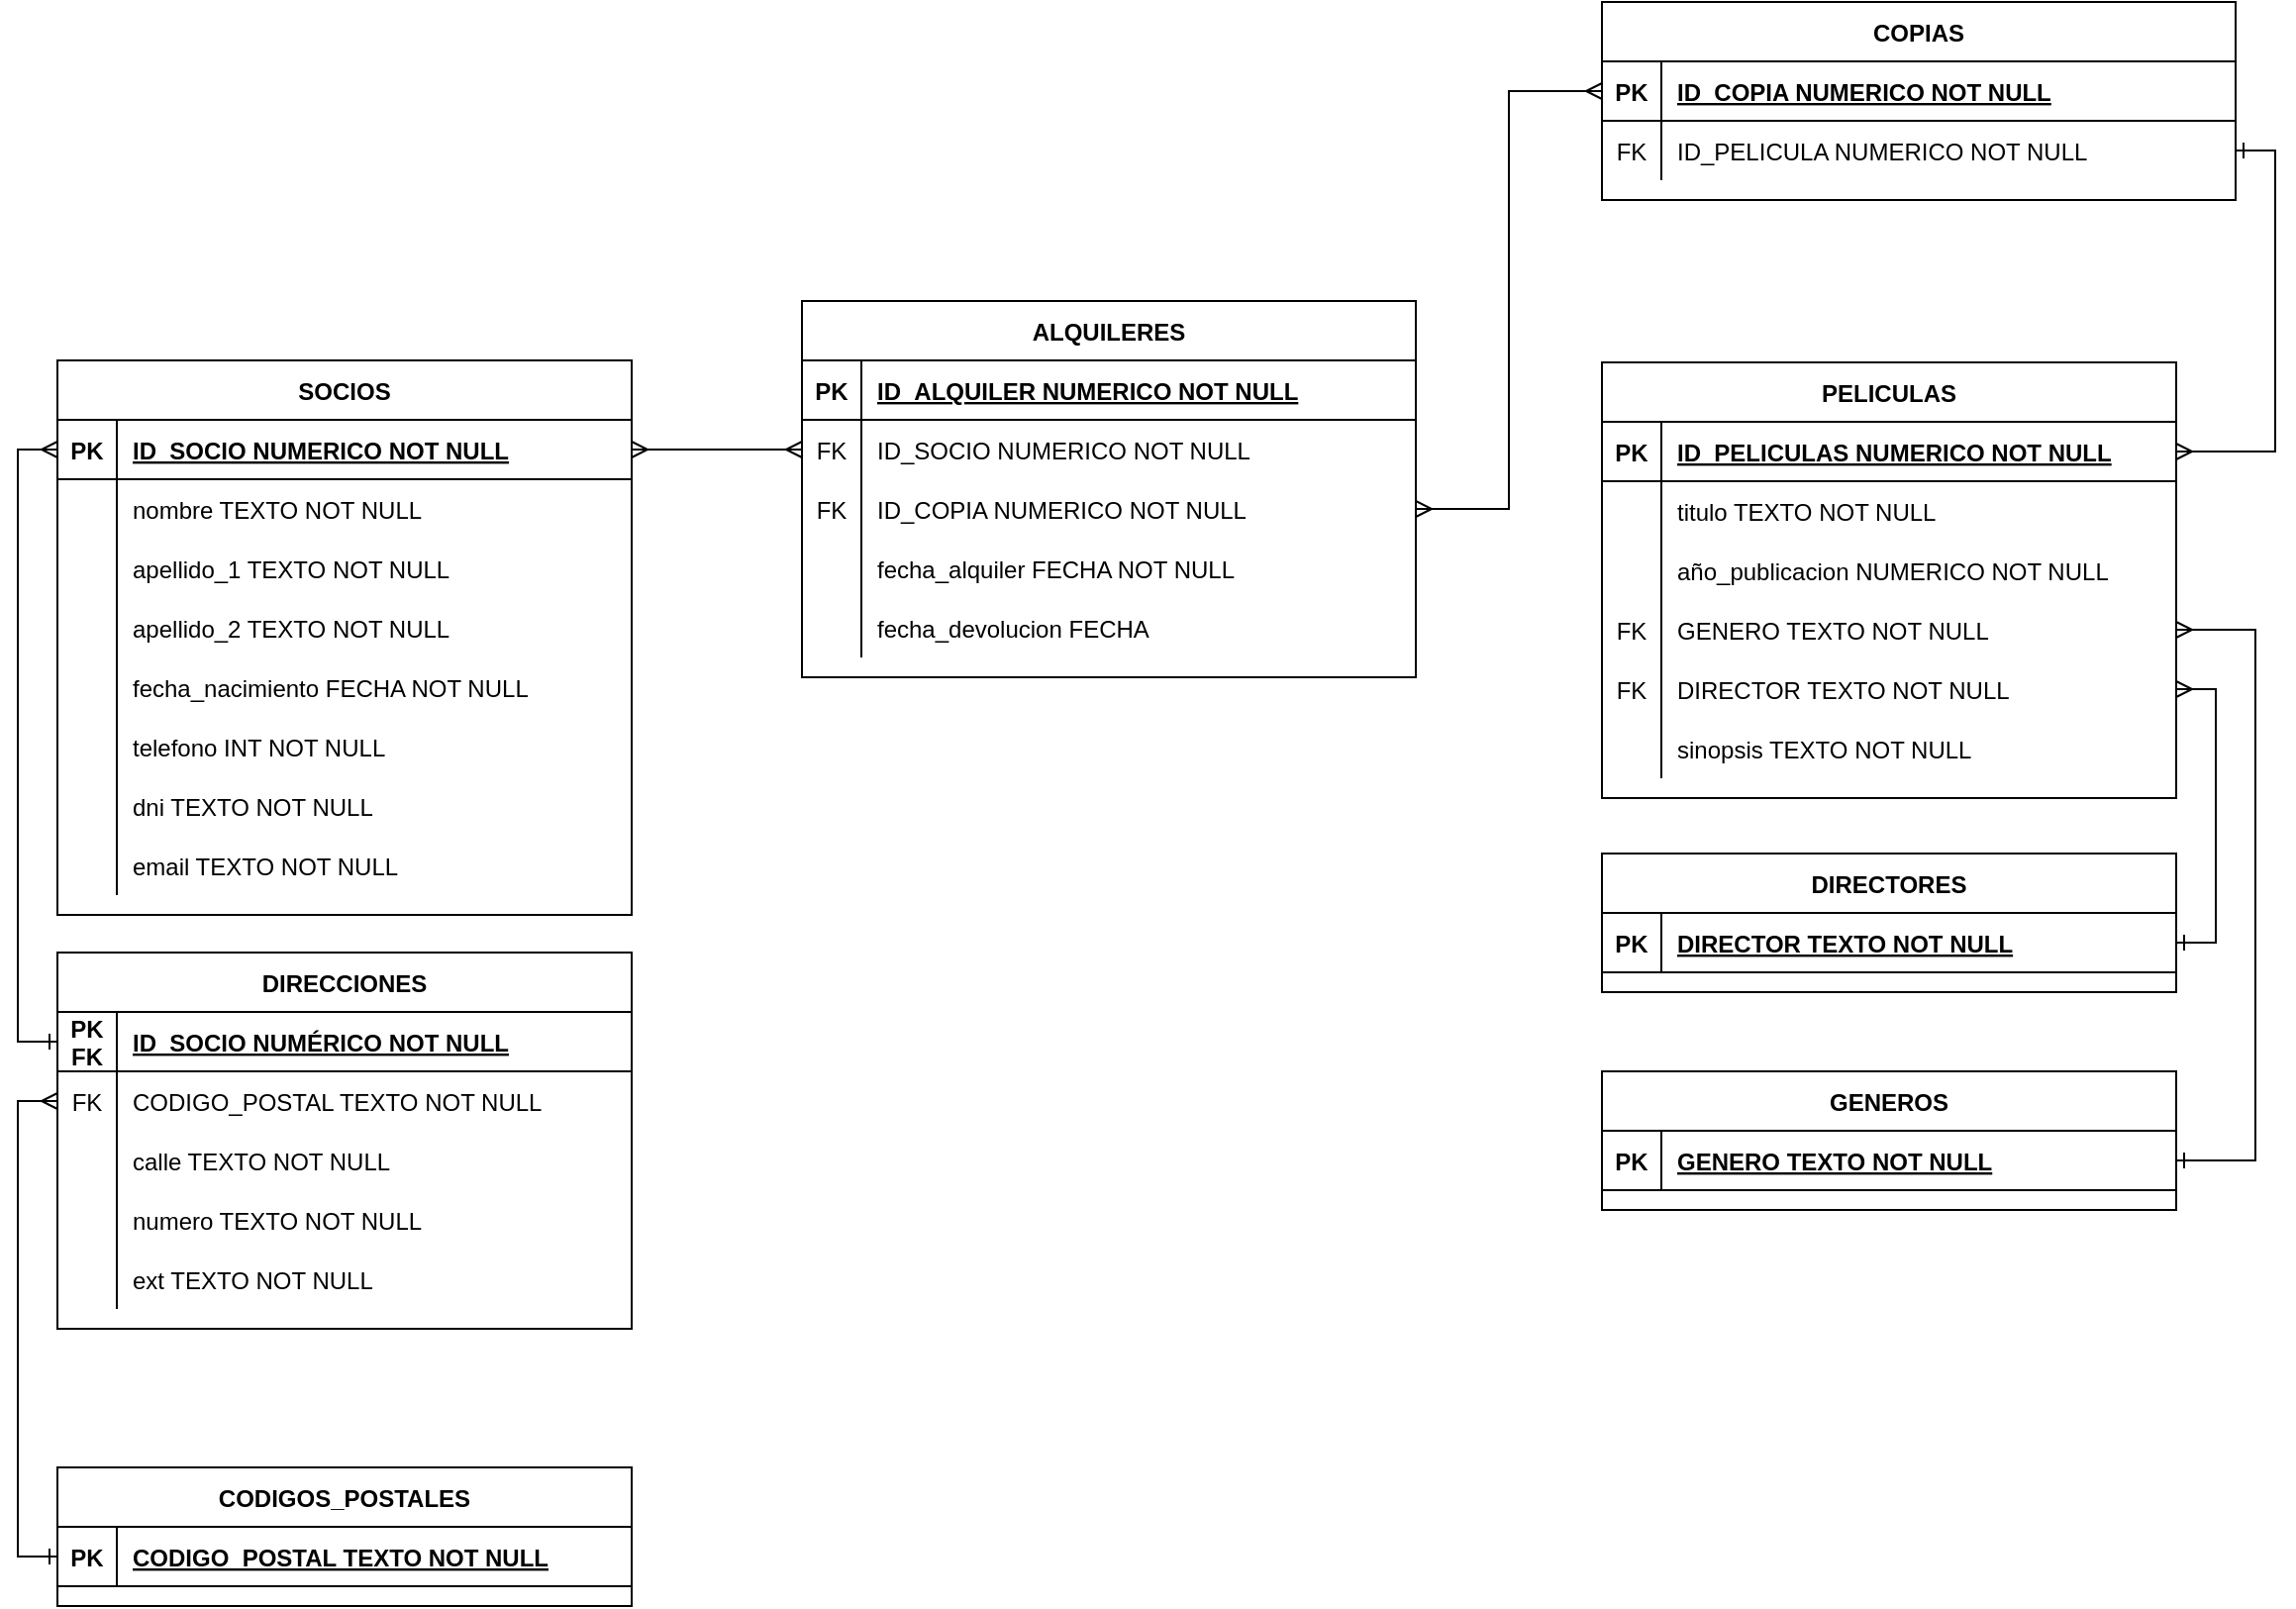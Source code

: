 <mxfile version="23.1.2" type="device">
  <diagram id="R2lEEEUBdFMjLlhIrx00" name="Page-1">
    <mxGraphModel dx="954" dy="581" grid="1" gridSize="10" guides="1" tooltips="1" connect="1" arrows="1" fold="1" page="1" pageScale="1" pageWidth="850" pageHeight="1100" math="0" shadow="0" extFonts="Permanent Marker^https://fonts.googleapis.com/css?family=Permanent+Marker">
      <root>
        <mxCell id="0" />
        <mxCell id="1" parent="0" />
        <mxCell id="C-vyLk0tnHw3VtMMgP7b-13" value="SOCIOS" style="shape=table;startSize=30;container=1;collapsible=1;childLayout=tableLayout;fixedRows=1;rowLines=0;fontStyle=1;align=center;resizeLast=1;" parent="1" vertex="1">
          <mxGeometry x="70" y="281" width="290" height="280" as="geometry" />
        </mxCell>
        <mxCell id="C-vyLk0tnHw3VtMMgP7b-14" value="" style="shape=partialRectangle;collapsible=0;dropTarget=0;pointerEvents=0;fillColor=none;points=[[0,0.5],[1,0.5]];portConstraint=eastwest;top=0;left=0;right=0;bottom=1;" parent="C-vyLk0tnHw3VtMMgP7b-13" vertex="1">
          <mxGeometry y="30" width="290" height="30" as="geometry" />
        </mxCell>
        <mxCell id="C-vyLk0tnHw3VtMMgP7b-15" value="PK" style="shape=partialRectangle;overflow=hidden;connectable=0;fillColor=none;top=0;left=0;bottom=0;right=0;fontStyle=1;" parent="C-vyLk0tnHw3VtMMgP7b-14" vertex="1">
          <mxGeometry width="30" height="30" as="geometry">
            <mxRectangle width="30" height="30" as="alternateBounds" />
          </mxGeometry>
        </mxCell>
        <mxCell id="C-vyLk0tnHw3VtMMgP7b-16" value="ID_SOCIO NUMERICO NOT NULL" style="shape=partialRectangle;overflow=hidden;connectable=0;fillColor=none;top=0;left=0;bottom=0;right=0;align=left;spacingLeft=6;fontStyle=5;" parent="C-vyLk0tnHw3VtMMgP7b-14" vertex="1">
          <mxGeometry x="30" width="260" height="30" as="geometry">
            <mxRectangle width="260" height="30" as="alternateBounds" />
          </mxGeometry>
        </mxCell>
        <mxCell id="C-vyLk0tnHw3VtMMgP7b-17" value="" style="shape=partialRectangle;collapsible=0;dropTarget=0;pointerEvents=0;fillColor=none;points=[[0,0.5],[1,0.5]];portConstraint=eastwest;top=0;left=0;right=0;bottom=0;" parent="C-vyLk0tnHw3VtMMgP7b-13" vertex="1">
          <mxGeometry y="60" width="290" height="30" as="geometry" />
        </mxCell>
        <mxCell id="C-vyLk0tnHw3VtMMgP7b-18" value="" style="shape=partialRectangle;overflow=hidden;connectable=0;fillColor=none;top=0;left=0;bottom=0;right=0;" parent="C-vyLk0tnHw3VtMMgP7b-17" vertex="1">
          <mxGeometry width="30" height="30" as="geometry">
            <mxRectangle width="30" height="30" as="alternateBounds" />
          </mxGeometry>
        </mxCell>
        <mxCell id="C-vyLk0tnHw3VtMMgP7b-19" value="nombre TEXTO NOT NULL    " style="shape=partialRectangle;overflow=hidden;connectable=0;fillColor=none;top=0;left=0;bottom=0;right=0;align=left;spacingLeft=6;" parent="C-vyLk0tnHw3VtMMgP7b-17" vertex="1">
          <mxGeometry x="30" width="260" height="30" as="geometry">
            <mxRectangle width="260" height="30" as="alternateBounds" />
          </mxGeometry>
        </mxCell>
        <mxCell id="aSlgFX6IV2O_qpoIoc49-1" value="" style="shape=partialRectangle;collapsible=0;dropTarget=0;pointerEvents=0;fillColor=none;points=[[0,0.5],[1,0.5]];portConstraint=eastwest;top=0;left=0;right=0;bottom=0;" parent="C-vyLk0tnHw3VtMMgP7b-13" vertex="1">
          <mxGeometry y="90" width="290" height="30" as="geometry" />
        </mxCell>
        <mxCell id="aSlgFX6IV2O_qpoIoc49-2" value="" style="shape=partialRectangle;overflow=hidden;connectable=0;fillColor=none;top=0;left=0;bottom=0;right=0;" parent="aSlgFX6IV2O_qpoIoc49-1" vertex="1">
          <mxGeometry width="30" height="30" as="geometry">
            <mxRectangle width="30" height="30" as="alternateBounds" />
          </mxGeometry>
        </mxCell>
        <mxCell id="aSlgFX6IV2O_qpoIoc49-3" value="apellido_1 TEXTO NOT NULL" style="shape=partialRectangle;overflow=hidden;connectable=0;fillColor=none;top=0;left=0;bottom=0;right=0;align=left;spacingLeft=6;" parent="aSlgFX6IV2O_qpoIoc49-1" vertex="1">
          <mxGeometry x="30" width="260" height="30" as="geometry">
            <mxRectangle width="260" height="30" as="alternateBounds" />
          </mxGeometry>
        </mxCell>
        <mxCell id="04kk0RF2epb1Y8IOOs-O-1" value="" style="shape=partialRectangle;collapsible=0;dropTarget=0;pointerEvents=0;fillColor=none;points=[[0,0.5],[1,0.5]];portConstraint=eastwest;top=0;left=0;right=0;bottom=0;" parent="C-vyLk0tnHw3VtMMgP7b-13" vertex="1">
          <mxGeometry y="120" width="290" height="30" as="geometry" />
        </mxCell>
        <mxCell id="04kk0RF2epb1Y8IOOs-O-2" value="" style="shape=partialRectangle;overflow=hidden;connectable=0;fillColor=none;top=0;left=0;bottom=0;right=0;" parent="04kk0RF2epb1Y8IOOs-O-1" vertex="1">
          <mxGeometry width="30" height="30" as="geometry">
            <mxRectangle width="30" height="30" as="alternateBounds" />
          </mxGeometry>
        </mxCell>
        <mxCell id="04kk0RF2epb1Y8IOOs-O-3" value="apellido_2 TEXTO NOT NULL" style="shape=partialRectangle;overflow=hidden;connectable=0;fillColor=none;top=0;left=0;bottom=0;right=0;align=left;spacingLeft=6;" parent="04kk0RF2epb1Y8IOOs-O-1" vertex="1">
          <mxGeometry x="30" width="260" height="30" as="geometry">
            <mxRectangle width="260" height="30" as="alternateBounds" />
          </mxGeometry>
        </mxCell>
        <mxCell id="04kk0RF2epb1Y8IOOs-O-4" value="" style="shape=partialRectangle;collapsible=0;dropTarget=0;pointerEvents=0;fillColor=none;points=[[0,0.5],[1,0.5]];portConstraint=eastwest;top=0;left=0;right=0;bottom=0;" parent="C-vyLk0tnHw3VtMMgP7b-13" vertex="1">
          <mxGeometry y="150" width="290" height="30" as="geometry" />
        </mxCell>
        <mxCell id="04kk0RF2epb1Y8IOOs-O-5" value="" style="shape=partialRectangle;overflow=hidden;connectable=0;fillColor=none;top=0;left=0;bottom=0;right=0;" parent="04kk0RF2epb1Y8IOOs-O-4" vertex="1">
          <mxGeometry width="30" height="30" as="geometry">
            <mxRectangle width="30" height="30" as="alternateBounds" />
          </mxGeometry>
        </mxCell>
        <mxCell id="04kk0RF2epb1Y8IOOs-O-6" value="fecha_nacimiento FECHA NOT NULL" style="shape=partialRectangle;overflow=hidden;connectable=0;fillColor=none;top=0;left=0;bottom=0;right=0;align=left;spacingLeft=6;" parent="04kk0RF2epb1Y8IOOs-O-4" vertex="1">
          <mxGeometry x="30" width="260" height="30" as="geometry">
            <mxRectangle width="260" height="30" as="alternateBounds" />
          </mxGeometry>
        </mxCell>
        <mxCell id="Y90Ky8JS1-Yy-tiFJf---3" value="" style="shape=partialRectangle;collapsible=0;dropTarget=0;pointerEvents=0;fillColor=none;points=[[0,0.5],[1,0.5]];portConstraint=eastwest;top=0;left=0;right=0;bottom=0;" parent="C-vyLk0tnHw3VtMMgP7b-13" vertex="1">
          <mxGeometry y="180" width="290" height="30" as="geometry" />
        </mxCell>
        <mxCell id="Y90Ky8JS1-Yy-tiFJf---4" value="" style="shape=partialRectangle;overflow=hidden;connectable=0;fillColor=none;top=0;left=0;bottom=0;right=0;" parent="Y90Ky8JS1-Yy-tiFJf---3" vertex="1">
          <mxGeometry width="30" height="30" as="geometry">
            <mxRectangle width="30" height="30" as="alternateBounds" />
          </mxGeometry>
        </mxCell>
        <mxCell id="Y90Ky8JS1-Yy-tiFJf---5" value="telefono INT NOT NULL" style="shape=partialRectangle;overflow=hidden;connectable=0;fillColor=none;top=0;left=0;bottom=0;right=0;align=left;spacingLeft=6;" parent="Y90Ky8JS1-Yy-tiFJf---3" vertex="1">
          <mxGeometry x="30" width="260" height="30" as="geometry">
            <mxRectangle width="260" height="30" as="alternateBounds" />
          </mxGeometry>
        </mxCell>
        <mxCell id="04kk0RF2epb1Y8IOOs-O-32" value="" style="shape=partialRectangle;collapsible=0;dropTarget=0;pointerEvents=0;fillColor=none;points=[[0,0.5],[1,0.5]];portConstraint=eastwest;top=0;left=0;right=0;bottom=0;" parent="C-vyLk0tnHw3VtMMgP7b-13" vertex="1">
          <mxGeometry y="210" width="290" height="30" as="geometry" />
        </mxCell>
        <mxCell id="04kk0RF2epb1Y8IOOs-O-33" value="" style="shape=partialRectangle;overflow=hidden;connectable=0;fillColor=none;top=0;left=0;bottom=0;right=0;" parent="04kk0RF2epb1Y8IOOs-O-32" vertex="1">
          <mxGeometry width="30" height="30" as="geometry">
            <mxRectangle width="30" height="30" as="alternateBounds" />
          </mxGeometry>
        </mxCell>
        <mxCell id="04kk0RF2epb1Y8IOOs-O-34" value="dni TEXTO NOT NULL" style="shape=partialRectangle;overflow=hidden;connectable=0;fillColor=none;top=0;left=0;bottom=0;right=0;align=left;spacingLeft=6;" parent="04kk0RF2epb1Y8IOOs-O-32" vertex="1">
          <mxGeometry x="30" width="260" height="30" as="geometry">
            <mxRectangle width="260" height="30" as="alternateBounds" />
          </mxGeometry>
        </mxCell>
        <mxCell id="aSlgFX6IV2O_qpoIoc49-55" value="" style="shape=partialRectangle;collapsible=0;dropTarget=0;pointerEvents=0;fillColor=none;points=[[0,0.5],[1,0.5]];portConstraint=eastwest;top=0;left=0;right=0;bottom=0;" parent="C-vyLk0tnHw3VtMMgP7b-13" vertex="1">
          <mxGeometry y="240" width="290" height="30" as="geometry" />
        </mxCell>
        <mxCell id="aSlgFX6IV2O_qpoIoc49-56" value="" style="shape=partialRectangle;overflow=hidden;connectable=0;fillColor=none;top=0;left=0;bottom=0;right=0;" parent="aSlgFX6IV2O_qpoIoc49-55" vertex="1">
          <mxGeometry width="30" height="30" as="geometry">
            <mxRectangle width="30" height="30" as="alternateBounds" />
          </mxGeometry>
        </mxCell>
        <mxCell id="aSlgFX6IV2O_qpoIoc49-57" value="email TEXTO NOT NULL" style="shape=partialRectangle;overflow=hidden;connectable=0;fillColor=none;top=0;left=0;bottom=0;right=0;align=left;spacingLeft=6;" parent="aSlgFX6IV2O_qpoIoc49-55" vertex="1">
          <mxGeometry x="30" width="260" height="30" as="geometry">
            <mxRectangle width="260" height="30" as="alternateBounds" />
          </mxGeometry>
        </mxCell>
        <mxCell id="04kk0RF2epb1Y8IOOs-O-13" value="DIRECCIONES" style="shape=table;startSize=30;container=1;collapsible=1;childLayout=tableLayout;fixedRows=1;rowLines=0;fontStyle=1;align=center;resizeLast=1;" parent="1" vertex="1">
          <mxGeometry x="70" y="580" width="290" height="190" as="geometry" />
        </mxCell>
        <mxCell id="04kk0RF2epb1Y8IOOs-O-14" value="" style="shape=partialRectangle;collapsible=0;dropTarget=0;pointerEvents=0;fillColor=none;points=[[0,0.5],[1,0.5]];portConstraint=eastwest;top=0;left=0;right=0;bottom=1;" parent="04kk0RF2epb1Y8IOOs-O-13" vertex="1">
          <mxGeometry y="30" width="290" height="30" as="geometry" />
        </mxCell>
        <mxCell id="04kk0RF2epb1Y8IOOs-O-15" value="PK&#xa;FK" style="shape=partialRectangle;overflow=hidden;connectable=0;fillColor=none;top=0;left=0;bottom=0;right=0;fontStyle=1;" parent="04kk0RF2epb1Y8IOOs-O-14" vertex="1">
          <mxGeometry width="30" height="30" as="geometry">
            <mxRectangle width="30" height="30" as="alternateBounds" />
          </mxGeometry>
        </mxCell>
        <mxCell id="04kk0RF2epb1Y8IOOs-O-16" value="ID_SOCIO NUMÉRICO NOT NULL" style="shape=partialRectangle;overflow=hidden;connectable=0;fillColor=none;top=0;left=0;bottom=0;right=0;align=left;spacingLeft=6;fontStyle=5;" parent="04kk0RF2epb1Y8IOOs-O-14" vertex="1">
          <mxGeometry x="30" width="260" height="30" as="geometry">
            <mxRectangle width="260" height="30" as="alternateBounds" />
          </mxGeometry>
        </mxCell>
        <mxCell id="04kk0RF2epb1Y8IOOs-O-17" value="" style="shape=partialRectangle;collapsible=0;dropTarget=0;pointerEvents=0;fillColor=none;points=[[0,0.5],[1,0.5]];portConstraint=eastwest;top=0;left=0;right=0;bottom=0;" parent="04kk0RF2epb1Y8IOOs-O-13" vertex="1">
          <mxGeometry y="60" width="290" height="30" as="geometry" />
        </mxCell>
        <mxCell id="04kk0RF2epb1Y8IOOs-O-18" value="FK" style="shape=partialRectangle;overflow=hidden;connectable=0;fillColor=none;top=0;left=0;bottom=0;right=0;" parent="04kk0RF2epb1Y8IOOs-O-17" vertex="1">
          <mxGeometry width="30" height="30" as="geometry">
            <mxRectangle width="30" height="30" as="alternateBounds" />
          </mxGeometry>
        </mxCell>
        <mxCell id="04kk0RF2epb1Y8IOOs-O-19" value="CODIGO_POSTAL TEXTO NOT NULL" style="shape=partialRectangle;overflow=hidden;connectable=0;fillColor=none;top=0;left=0;bottom=0;right=0;align=left;spacingLeft=6;" parent="04kk0RF2epb1Y8IOOs-O-17" vertex="1">
          <mxGeometry x="30" width="260" height="30" as="geometry">
            <mxRectangle width="260" height="30" as="alternateBounds" />
          </mxGeometry>
        </mxCell>
        <mxCell id="04kk0RF2epb1Y8IOOs-O-20" value="" style="shape=partialRectangle;collapsible=0;dropTarget=0;pointerEvents=0;fillColor=none;points=[[0,0.5],[1,0.5]];portConstraint=eastwest;top=0;left=0;right=0;bottom=0;" parent="04kk0RF2epb1Y8IOOs-O-13" vertex="1">
          <mxGeometry y="90" width="290" height="30" as="geometry" />
        </mxCell>
        <mxCell id="04kk0RF2epb1Y8IOOs-O-21" value="" style="shape=partialRectangle;overflow=hidden;connectable=0;fillColor=none;top=0;left=0;bottom=0;right=0;" parent="04kk0RF2epb1Y8IOOs-O-20" vertex="1">
          <mxGeometry width="30" height="30" as="geometry">
            <mxRectangle width="30" height="30" as="alternateBounds" />
          </mxGeometry>
        </mxCell>
        <mxCell id="04kk0RF2epb1Y8IOOs-O-22" value="calle TEXTO NOT NULL" style="shape=partialRectangle;overflow=hidden;connectable=0;fillColor=none;top=0;left=0;bottom=0;right=0;align=left;spacingLeft=6;" parent="04kk0RF2epb1Y8IOOs-O-20" vertex="1">
          <mxGeometry x="30" width="260" height="30" as="geometry">
            <mxRectangle width="260" height="30" as="alternateBounds" />
          </mxGeometry>
        </mxCell>
        <mxCell id="04kk0RF2epb1Y8IOOs-O-23" value="" style="shape=partialRectangle;collapsible=0;dropTarget=0;pointerEvents=0;fillColor=none;points=[[0,0.5],[1,0.5]];portConstraint=eastwest;top=0;left=0;right=0;bottom=0;" parent="04kk0RF2epb1Y8IOOs-O-13" vertex="1">
          <mxGeometry y="120" width="290" height="30" as="geometry" />
        </mxCell>
        <mxCell id="04kk0RF2epb1Y8IOOs-O-24" value="" style="shape=partialRectangle;overflow=hidden;connectable=0;fillColor=none;top=0;left=0;bottom=0;right=0;" parent="04kk0RF2epb1Y8IOOs-O-23" vertex="1">
          <mxGeometry width="30" height="30" as="geometry">
            <mxRectangle width="30" height="30" as="alternateBounds" />
          </mxGeometry>
        </mxCell>
        <mxCell id="04kk0RF2epb1Y8IOOs-O-25" value="numero TEXTO NOT NULL" style="shape=partialRectangle;overflow=hidden;connectable=0;fillColor=none;top=0;left=0;bottom=0;right=0;align=left;spacingLeft=6;" parent="04kk0RF2epb1Y8IOOs-O-23" vertex="1">
          <mxGeometry x="30" width="260" height="30" as="geometry">
            <mxRectangle width="260" height="30" as="alternateBounds" />
          </mxGeometry>
        </mxCell>
        <mxCell id="Y90Ky8JS1-Yy-tiFJf---6" value="" style="shape=partialRectangle;collapsible=0;dropTarget=0;pointerEvents=0;fillColor=none;points=[[0,0.5],[1,0.5]];portConstraint=eastwest;top=0;left=0;right=0;bottom=0;" parent="04kk0RF2epb1Y8IOOs-O-13" vertex="1">
          <mxGeometry y="150" width="290" height="30" as="geometry" />
        </mxCell>
        <mxCell id="Y90Ky8JS1-Yy-tiFJf---7" value="" style="shape=partialRectangle;overflow=hidden;connectable=0;fillColor=none;top=0;left=0;bottom=0;right=0;" parent="Y90Ky8JS1-Yy-tiFJf---6" vertex="1">
          <mxGeometry width="30" height="30" as="geometry">
            <mxRectangle width="30" height="30" as="alternateBounds" />
          </mxGeometry>
        </mxCell>
        <mxCell id="Y90Ky8JS1-Yy-tiFJf---8" value="ext TEXTO NOT NULL" style="shape=partialRectangle;overflow=hidden;connectable=0;fillColor=none;top=0;left=0;bottom=0;right=0;align=left;spacingLeft=6;" parent="Y90Ky8JS1-Yy-tiFJf---6" vertex="1">
          <mxGeometry x="30" width="260" height="30" as="geometry">
            <mxRectangle width="260" height="30" as="alternateBounds" />
          </mxGeometry>
        </mxCell>
        <mxCell id="04kk0RF2epb1Y8IOOs-O-42" value="CODIGOS_POSTALES" style="shape=table;startSize=30;container=1;collapsible=1;childLayout=tableLayout;fixedRows=1;rowLines=0;fontStyle=1;align=center;resizeLast=1;" parent="1" vertex="1">
          <mxGeometry x="70" y="840" width="290" height="70" as="geometry" />
        </mxCell>
        <mxCell id="04kk0RF2epb1Y8IOOs-O-43" value="" style="shape=partialRectangle;collapsible=0;dropTarget=0;pointerEvents=0;fillColor=none;points=[[0,0.5],[1,0.5]];portConstraint=eastwest;top=0;left=0;right=0;bottom=1;" parent="04kk0RF2epb1Y8IOOs-O-42" vertex="1">
          <mxGeometry y="30" width="290" height="30" as="geometry" />
        </mxCell>
        <mxCell id="04kk0RF2epb1Y8IOOs-O-44" value="PK" style="shape=partialRectangle;overflow=hidden;connectable=0;fillColor=none;top=0;left=0;bottom=0;right=0;fontStyle=1;" parent="04kk0RF2epb1Y8IOOs-O-43" vertex="1">
          <mxGeometry width="30" height="30" as="geometry">
            <mxRectangle width="30" height="30" as="alternateBounds" />
          </mxGeometry>
        </mxCell>
        <mxCell id="04kk0RF2epb1Y8IOOs-O-45" value="CODIGO_POSTAL TEXTO NOT NULL" style="shape=partialRectangle;overflow=hidden;connectable=0;fillColor=none;top=0;left=0;bottom=0;right=0;align=left;spacingLeft=6;fontStyle=5;" parent="04kk0RF2epb1Y8IOOs-O-43" vertex="1">
          <mxGeometry x="30" width="260" height="30" as="geometry">
            <mxRectangle width="260" height="30" as="alternateBounds" />
          </mxGeometry>
        </mxCell>
        <mxCell id="04kk0RF2epb1Y8IOOs-O-63" value="ALQUILERES" style="shape=table;startSize=30;container=1;collapsible=1;childLayout=tableLayout;fixedRows=1;rowLines=0;fontStyle=1;align=center;resizeLast=1;" parent="1" vertex="1">
          <mxGeometry x="446" y="251" width="310" height="190" as="geometry" />
        </mxCell>
        <mxCell id="04kk0RF2epb1Y8IOOs-O-64" value="" style="shape=partialRectangle;collapsible=0;dropTarget=0;pointerEvents=0;fillColor=none;points=[[0,0.5],[1,0.5]];portConstraint=eastwest;top=0;left=0;right=0;bottom=1;" parent="04kk0RF2epb1Y8IOOs-O-63" vertex="1">
          <mxGeometry y="30" width="310" height="30" as="geometry" />
        </mxCell>
        <mxCell id="04kk0RF2epb1Y8IOOs-O-65" value="PK" style="shape=partialRectangle;overflow=hidden;connectable=0;fillColor=none;top=0;left=0;bottom=0;right=0;fontStyle=1;" parent="04kk0RF2epb1Y8IOOs-O-64" vertex="1">
          <mxGeometry width="30" height="30" as="geometry">
            <mxRectangle width="30" height="30" as="alternateBounds" />
          </mxGeometry>
        </mxCell>
        <mxCell id="04kk0RF2epb1Y8IOOs-O-66" value="ID_ALQUILER NUMERICO NOT NULL" style="shape=partialRectangle;overflow=hidden;connectable=0;fillColor=none;top=0;left=0;bottom=0;right=0;align=left;spacingLeft=6;fontStyle=5;" parent="04kk0RF2epb1Y8IOOs-O-64" vertex="1">
          <mxGeometry x="30" width="280" height="30" as="geometry">
            <mxRectangle width="280" height="30" as="alternateBounds" />
          </mxGeometry>
        </mxCell>
        <mxCell id="04kk0RF2epb1Y8IOOs-O-67" value="" style="shape=partialRectangle;collapsible=0;dropTarget=0;pointerEvents=0;fillColor=none;points=[[0,0.5],[1,0.5]];portConstraint=eastwest;top=0;left=0;right=0;bottom=0;" parent="04kk0RF2epb1Y8IOOs-O-63" vertex="1">
          <mxGeometry y="60" width="310" height="30" as="geometry" />
        </mxCell>
        <mxCell id="04kk0RF2epb1Y8IOOs-O-68" value="FK" style="shape=partialRectangle;overflow=hidden;connectable=0;fillColor=none;top=0;left=0;bottom=0;right=0;" parent="04kk0RF2epb1Y8IOOs-O-67" vertex="1">
          <mxGeometry width="30" height="30" as="geometry">
            <mxRectangle width="30" height="30" as="alternateBounds" />
          </mxGeometry>
        </mxCell>
        <mxCell id="04kk0RF2epb1Y8IOOs-O-69" value="ID_SOCIO NUMERICO NOT NULL" style="shape=partialRectangle;overflow=hidden;connectable=0;fillColor=none;top=0;left=0;bottom=0;right=0;align=left;spacingLeft=6;" parent="04kk0RF2epb1Y8IOOs-O-67" vertex="1">
          <mxGeometry x="30" width="280" height="30" as="geometry">
            <mxRectangle width="280" height="30" as="alternateBounds" />
          </mxGeometry>
        </mxCell>
        <mxCell id="04kk0RF2epb1Y8IOOs-O-70" value="" style="shape=partialRectangle;collapsible=0;dropTarget=0;pointerEvents=0;fillColor=none;points=[[0,0.5],[1,0.5]];portConstraint=eastwest;top=0;left=0;right=0;bottom=0;" parent="04kk0RF2epb1Y8IOOs-O-63" vertex="1">
          <mxGeometry y="90" width="310" height="30" as="geometry" />
        </mxCell>
        <mxCell id="04kk0RF2epb1Y8IOOs-O-71" value="FK" style="shape=partialRectangle;overflow=hidden;connectable=0;fillColor=none;top=0;left=0;bottom=0;right=0;" parent="04kk0RF2epb1Y8IOOs-O-70" vertex="1">
          <mxGeometry width="30" height="30" as="geometry">
            <mxRectangle width="30" height="30" as="alternateBounds" />
          </mxGeometry>
        </mxCell>
        <mxCell id="04kk0RF2epb1Y8IOOs-O-72" value="ID_COPIA NUMERICO NOT NULL" style="shape=partialRectangle;overflow=hidden;connectable=0;fillColor=none;top=0;left=0;bottom=0;right=0;align=left;spacingLeft=6;" parent="04kk0RF2epb1Y8IOOs-O-70" vertex="1">
          <mxGeometry x="30" width="280" height="30" as="geometry">
            <mxRectangle width="280" height="30" as="alternateBounds" />
          </mxGeometry>
        </mxCell>
        <mxCell id="04kk0RF2epb1Y8IOOs-O-73" value="" style="shape=partialRectangle;collapsible=0;dropTarget=0;pointerEvents=0;fillColor=none;points=[[0,0.5],[1,0.5]];portConstraint=eastwest;top=0;left=0;right=0;bottom=0;" parent="04kk0RF2epb1Y8IOOs-O-63" vertex="1">
          <mxGeometry y="120" width="310" height="30" as="geometry" />
        </mxCell>
        <mxCell id="04kk0RF2epb1Y8IOOs-O-74" value="" style="shape=partialRectangle;overflow=hidden;connectable=0;fillColor=none;top=0;left=0;bottom=0;right=0;" parent="04kk0RF2epb1Y8IOOs-O-73" vertex="1">
          <mxGeometry width="30" height="30" as="geometry">
            <mxRectangle width="30" height="30" as="alternateBounds" />
          </mxGeometry>
        </mxCell>
        <mxCell id="04kk0RF2epb1Y8IOOs-O-75" value="fecha_alquiler FECHA NOT NULL" style="shape=partialRectangle;overflow=hidden;connectable=0;fillColor=none;top=0;left=0;bottom=0;right=0;align=left;spacingLeft=6;" parent="04kk0RF2epb1Y8IOOs-O-73" vertex="1">
          <mxGeometry x="30" width="280" height="30" as="geometry">
            <mxRectangle width="280" height="30" as="alternateBounds" />
          </mxGeometry>
        </mxCell>
        <mxCell id="04kk0RF2epb1Y8IOOs-O-133" value="" style="shape=partialRectangle;collapsible=0;dropTarget=0;pointerEvents=0;fillColor=none;points=[[0,0.5],[1,0.5]];portConstraint=eastwest;top=0;left=0;right=0;bottom=0;" parent="04kk0RF2epb1Y8IOOs-O-63" vertex="1">
          <mxGeometry y="150" width="310" height="30" as="geometry" />
        </mxCell>
        <mxCell id="04kk0RF2epb1Y8IOOs-O-134" value="" style="shape=partialRectangle;overflow=hidden;connectable=0;fillColor=none;top=0;left=0;bottom=0;right=0;" parent="04kk0RF2epb1Y8IOOs-O-133" vertex="1">
          <mxGeometry width="30" height="30" as="geometry">
            <mxRectangle width="30" height="30" as="alternateBounds" />
          </mxGeometry>
        </mxCell>
        <mxCell id="04kk0RF2epb1Y8IOOs-O-135" value="fecha_devolucion FECHA" style="shape=partialRectangle;overflow=hidden;connectable=0;fillColor=none;top=0;left=0;bottom=0;right=0;align=left;spacingLeft=6;" parent="04kk0RF2epb1Y8IOOs-O-133" vertex="1">
          <mxGeometry x="30" width="280" height="30" as="geometry">
            <mxRectangle width="280" height="30" as="alternateBounds" />
          </mxGeometry>
        </mxCell>
        <mxCell id="04kk0RF2epb1Y8IOOs-O-76" value="PELICULAS" style="shape=table;startSize=30;container=1;collapsible=1;childLayout=tableLayout;fixedRows=1;rowLines=0;fontStyle=1;align=center;resizeLast=1;" parent="1" vertex="1">
          <mxGeometry x="850" y="282" width="290" height="220" as="geometry" />
        </mxCell>
        <mxCell id="04kk0RF2epb1Y8IOOs-O-77" value="" style="shape=partialRectangle;collapsible=0;dropTarget=0;pointerEvents=0;fillColor=none;points=[[0,0.5],[1,0.5]];portConstraint=eastwest;top=0;left=0;right=0;bottom=1;" parent="04kk0RF2epb1Y8IOOs-O-76" vertex="1">
          <mxGeometry y="30" width="290" height="30" as="geometry" />
        </mxCell>
        <mxCell id="04kk0RF2epb1Y8IOOs-O-78" value="PK" style="shape=partialRectangle;overflow=hidden;connectable=0;fillColor=none;top=0;left=0;bottom=0;right=0;fontStyle=1;" parent="04kk0RF2epb1Y8IOOs-O-77" vertex="1">
          <mxGeometry width="30" height="30" as="geometry">
            <mxRectangle width="30" height="30" as="alternateBounds" />
          </mxGeometry>
        </mxCell>
        <mxCell id="04kk0RF2epb1Y8IOOs-O-79" value="ID_PELICULAS NUMERICO NOT NULL" style="shape=partialRectangle;overflow=hidden;connectable=0;fillColor=none;top=0;left=0;bottom=0;right=0;align=left;spacingLeft=6;fontStyle=5;" parent="04kk0RF2epb1Y8IOOs-O-77" vertex="1">
          <mxGeometry x="30" width="260" height="30" as="geometry">
            <mxRectangle width="260" height="30" as="alternateBounds" />
          </mxGeometry>
        </mxCell>
        <mxCell id="04kk0RF2epb1Y8IOOs-O-80" value="" style="shape=partialRectangle;collapsible=0;dropTarget=0;pointerEvents=0;fillColor=none;points=[[0,0.5],[1,0.5]];portConstraint=eastwest;top=0;left=0;right=0;bottom=0;" parent="04kk0RF2epb1Y8IOOs-O-76" vertex="1">
          <mxGeometry y="60" width="290" height="30" as="geometry" />
        </mxCell>
        <mxCell id="04kk0RF2epb1Y8IOOs-O-81" value="" style="shape=partialRectangle;overflow=hidden;connectable=0;fillColor=none;top=0;left=0;bottom=0;right=0;" parent="04kk0RF2epb1Y8IOOs-O-80" vertex="1">
          <mxGeometry width="30" height="30" as="geometry">
            <mxRectangle width="30" height="30" as="alternateBounds" />
          </mxGeometry>
        </mxCell>
        <mxCell id="04kk0RF2epb1Y8IOOs-O-82" value="titulo TEXTO NOT NULL    " style="shape=partialRectangle;overflow=hidden;connectable=0;fillColor=none;top=0;left=0;bottom=0;right=0;align=left;spacingLeft=6;" parent="04kk0RF2epb1Y8IOOs-O-80" vertex="1">
          <mxGeometry x="30" width="260" height="30" as="geometry">
            <mxRectangle width="260" height="30" as="alternateBounds" />
          </mxGeometry>
        </mxCell>
        <mxCell id="HWqNik2IxhJW4nJPJf1G-31" value="" style="shape=partialRectangle;collapsible=0;dropTarget=0;pointerEvents=0;fillColor=none;points=[[0,0.5],[1,0.5]];portConstraint=eastwest;top=0;left=0;right=0;bottom=0;" parent="04kk0RF2epb1Y8IOOs-O-76" vertex="1">
          <mxGeometry y="90" width="290" height="30" as="geometry" />
        </mxCell>
        <mxCell id="HWqNik2IxhJW4nJPJf1G-32" value="" style="shape=partialRectangle;overflow=hidden;connectable=0;fillColor=none;top=0;left=0;bottom=0;right=0;" parent="HWqNik2IxhJW4nJPJf1G-31" vertex="1">
          <mxGeometry width="30" height="30" as="geometry">
            <mxRectangle width="30" height="30" as="alternateBounds" />
          </mxGeometry>
        </mxCell>
        <mxCell id="HWqNik2IxhJW4nJPJf1G-33" value="año_publicacion NUMERICO NOT NULL" style="shape=partialRectangle;overflow=hidden;connectable=0;fillColor=none;top=0;left=0;bottom=0;right=0;align=left;spacingLeft=6;" parent="HWqNik2IxhJW4nJPJf1G-31" vertex="1">
          <mxGeometry x="30" width="260" height="30" as="geometry">
            <mxRectangle width="260" height="30" as="alternateBounds" />
          </mxGeometry>
        </mxCell>
        <mxCell id="HWqNik2IxhJW4nJPJf1G-34" value="" style="shape=partialRectangle;collapsible=0;dropTarget=0;pointerEvents=0;fillColor=none;points=[[0,0.5],[1,0.5]];portConstraint=eastwest;top=0;left=0;right=0;bottom=0;" parent="04kk0RF2epb1Y8IOOs-O-76" vertex="1">
          <mxGeometry y="120" width="290" height="30" as="geometry" />
        </mxCell>
        <mxCell id="HWqNik2IxhJW4nJPJf1G-35" value="FK" style="shape=partialRectangle;overflow=hidden;connectable=0;fillColor=none;top=0;left=0;bottom=0;right=0;" parent="HWqNik2IxhJW4nJPJf1G-34" vertex="1">
          <mxGeometry width="30" height="30" as="geometry">
            <mxRectangle width="30" height="30" as="alternateBounds" />
          </mxGeometry>
        </mxCell>
        <mxCell id="HWqNik2IxhJW4nJPJf1G-36" value="GENERO TEXTO NOT NULL" style="shape=partialRectangle;overflow=hidden;connectable=0;fillColor=none;top=0;left=0;bottom=0;right=0;align=left;spacingLeft=6;" parent="HWqNik2IxhJW4nJPJf1G-34" vertex="1">
          <mxGeometry x="30" width="260" height="30" as="geometry">
            <mxRectangle width="260" height="30" as="alternateBounds" />
          </mxGeometry>
        </mxCell>
        <mxCell id="HWqNik2IxhJW4nJPJf1G-37" value="" style="shape=partialRectangle;collapsible=0;dropTarget=0;pointerEvents=0;fillColor=none;points=[[0,0.5],[1,0.5]];portConstraint=eastwest;top=0;left=0;right=0;bottom=0;" parent="04kk0RF2epb1Y8IOOs-O-76" vertex="1">
          <mxGeometry y="150" width="290" height="30" as="geometry" />
        </mxCell>
        <mxCell id="HWqNik2IxhJW4nJPJf1G-38" value="FK" style="shape=partialRectangle;overflow=hidden;connectable=0;fillColor=none;top=0;left=0;bottom=0;right=0;" parent="HWqNik2IxhJW4nJPJf1G-37" vertex="1">
          <mxGeometry width="30" height="30" as="geometry">
            <mxRectangle width="30" height="30" as="alternateBounds" />
          </mxGeometry>
        </mxCell>
        <mxCell id="HWqNik2IxhJW4nJPJf1G-39" value="DIRECTOR TEXTO NOT NULL" style="shape=partialRectangle;overflow=hidden;connectable=0;fillColor=none;top=0;left=0;bottom=0;right=0;align=left;spacingLeft=6;" parent="HWqNik2IxhJW4nJPJf1G-37" vertex="1">
          <mxGeometry x="30" width="260" height="30" as="geometry">
            <mxRectangle width="260" height="30" as="alternateBounds" />
          </mxGeometry>
        </mxCell>
        <mxCell id="HWqNik2IxhJW4nJPJf1G-40" value="" style="shape=partialRectangle;collapsible=0;dropTarget=0;pointerEvents=0;fillColor=none;points=[[0,0.5],[1,0.5]];portConstraint=eastwest;top=0;left=0;right=0;bottom=0;" parent="04kk0RF2epb1Y8IOOs-O-76" vertex="1">
          <mxGeometry y="180" width="290" height="30" as="geometry" />
        </mxCell>
        <mxCell id="HWqNik2IxhJW4nJPJf1G-41" value="" style="shape=partialRectangle;overflow=hidden;connectable=0;fillColor=none;top=0;left=0;bottom=0;right=0;" parent="HWqNik2IxhJW4nJPJf1G-40" vertex="1">
          <mxGeometry width="30" height="30" as="geometry">
            <mxRectangle width="30" height="30" as="alternateBounds" />
          </mxGeometry>
        </mxCell>
        <mxCell id="HWqNik2IxhJW4nJPJf1G-42" value="sinopsis TEXTO NOT NULL" style="shape=partialRectangle;overflow=hidden;connectable=0;fillColor=none;top=0;left=0;bottom=0;right=0;align=left;spacingLeft=6;" parent="HWqNik2IxhJW4nJPJf1G-40" vertex="1">
          <mxGeometry x="30" width="260" height="30" as="geometry">
            <mxRectangle width="260" height="30" as="alternateBounds" />
          </mxGeometry>
        </mxCell>
        <mxCell id="04kk0RF2epb1Y8IOOs-O-98" value="GENEROS" style="shape=table;startSize=30;container=1;collapsible=1;childLayout=tableLayout;fixedRows=1;rowLines=0;fontStyle=1;align=center;resizeLast=1;" parent="1" vertex="1">
          <mxGeometry x="850" y="640" width="290" height="70" as="geometry" />
        </mxCell>
        <mxCell id="04kk0RF2epb1Y8IOOs-O-99" value="" style="shape=partialRectangle;collapsible=0;dropTarget=0;pointerEvents=0;fillColor=none;points=[[0,0.5],[1,0.5]];portConstraint=eastwest;top=0;left=0;right=0;bottom=1;" parent="04kk0RF2epb1Y8IOOs-O-98" vertex="1">
          <mxGeometry y="30" width="290" height="30" as="geometry" />
        </mxCell>
        <mxCell id="04kk0RF2epb1Y8IOOs-O-100" value="PK" style="shape=partialRectangle;overflow=hidden;connectable=0;fillColor=none;top=0;left=0;bottom=0;right=0;fontStyle=1;" parent="04kk0RF2epb1Y8IOOs-O-99" vertex="1">
          <mxGeometry width="30" height="30" as="geometry">
            <mxRectangle width="30" height="30" as="alternateBounds" />
          </mxGeometry>
        </mxCell>
        <mxCell id="04kk0RF2epb1Y8IOOs-O-101" value="GENERO TEXTO NOT NULL" style="shape=partialRectangle;overflow=hidden;connectable=0;fillColor=none;top=0;left=0;bottom=0;right=0;align=left;spacingLeft=6;fontStyle=5;" parent="04kk0RF2epb1Y8IOOs-O-99" vertex="1">
          <mxGeometry x="30" width="260" height="30" as="geometry">
            <mxRectangle width="260" height="30" as="alternateBounds" />
          </mxGeometry>
        </mxCell>
        <mxCell id="04kk0RF2epb1Y8IOOs-O-106" value="DIRECTORES" style="shape=table;startSize=30;container=1;collapsible=1;childLayout=tableLayout;fixedRows=1;rowLines=0;fontStyle=1;align=center;resizeLast=1;" parent="1" vertex="1">
          <mxGeometry x="850" y="530" width="290" height="70" as="geometry" />
        </mxCell>
        <mxCell id="04kk0RF2epb1Y8IOOs-O-107" value="" style="shape=partialRectangle;collapsible=0;dropTarget=0;pointerEvents=0;fillColor=none;points=[[0,0.5],[1,0.5]];portConstraint=eastwest;top=0;left=0;right=0;bottom=1;" parent="04kk0RF2epb1Y8IOOs-O-106" vertex="1">
          <mxGeometry y="30" width="290" height="30" as="geometry" />
        </mxCell>
        <mxCell id="04kk0RF2epb1Y8IOOs-O-108" value="PK" style="shape=partialRectangle;overflow=hidden;connectable=0;fillColor=none;top=0;left=0;bottom=0;right=0;fontStyle=1;" parent="04kk0RF2epb1Y8IOOs-O-107" vertex="1">
          <mxGeometry width="30" height="30" as="geometry">
            <mxRectangle width="30" height="30" as="alternateBounds" />
          </mxGeometry>
        </mxCell>
        <mxCell id="04kk0RF2epb1Y8IOOs-O-109" value="DIRECTOR TEXTO NOT NULL" style="shape=partialRectangle;overflow=hidden;connectable=0;fillColor=none;top=0;left=0;bottom=0;right=0;align=left;spacingLeft=6;fontStyle=5;" parent="04kk0RF2epb1Y8IOOs-O-107" vertex="1">
          <mxGeometry x="30" width="260" height="30" as="geometry">
            <mxRectangle width="260" height="30" as="alternateBounds" />
          </mxGeometry>
        </mxCell>
        <mxCell id="HWqNik2IxhJW4nJPJf1G-2" style="edgeStyle=orthogonalEdgeStyle;rounded=0;orthogonalLoop=1;jettySize=auto;html=1;exitX=0;exitY=0.5;exitDx=0;exitDy=0;entryX=0;entryY=0.5;entryDx=0;entryDy=0;startArrow=ERone;startFill=0;endArrow=ERmany;endFill=0;" parent="1" source="04kk0RF2epb1Y8IOOs-O-14" target="C-vyLk0tnHw3VtMMgP7b-14" edge="1">
          <mxGeometry relative="1" as="geometry" />
        </mxCell>
        <mxCell id="HWqNik2IxhJW4nJPJf1G-54" style="edgeStyle=orthogonalEdgeStyle;rounded=0;orthogonalLoop=1;jettySize=auto;html=1;exitX=0;exitY=0.5;exitDx=0;exitDy=0;entryX=0;entryY=0.5;entryDx=0;entryDy=0;startArrow=ERmany;startFill=0;endArrow=ERone;endFill=0;" parent="1" source="04kk0RF2epb1Y8IOOs-O-17" target="04kk0RF2epb1Y8IOOs-O-43" edge="1">
          <mxGeometry relative="1" as="geometry" />
        </mxCell>
        <mxCell id="aSlgFX6IV2O_qpoIoc49-36" value="COPIAS" style="shape=table;startSize=30;container=1;collapsible=1;childLayout=tableLayout;fixedRows=1;rowLines=0;fontStyle=1;align=center;resizeLast=1;" parent="1" vertex="1">
          <mxGeometry x="850" y="100" width="320" height="100" as="geometry" />
        </mxCell>
        <mxCell id="aSlgFX6IV2O_qpoIoc49-37" value="" style="shape=partialRectangle;collapsible=0;dropTarget=0;pointerEvents=0;fillColor=none;points=[[0,0.5],[1,0.5]];portConstraint=eastwest;top=0;left=0;right=0;bottom=1;" parent="aSlgFX6IV2O_qpoIoc49-36" vertex="1">
          <mxGeometry y="30" width="320" height="30" as="geometry" />
        </mxCell>
        <mxCell id="aSlgFX6IV2O_qpoIoc49-38" value="PK" style="shape=partialRectangle;overflow=hidden;connectable=0;fillColor=none;top=0;left=0;bottom=0;right=0;fontStyle=1;" parent="aSlgFX6IV2O_qpoIoc49-37" vertex="1">
          <mxGeometry width="30" height="30" as="geometry">
            <mxRectangle width="30" height="30" as="alternateBounds" />
          </mxGeometry>
        </mxCell>
        <mxCell id="aSlgFX6IV2O_qpoIoc49-39" value="ID_COPIA NUMERICO NOT NULL" style="shape=partialRectangle;overflow=hidden;connectable=0;fillColor=none;top=0;left=0;bottom=0;right=0;align=left;spacingLeft=6;fontStyle=5;" parent="aSlgFX6IV2O_qpoIoc49-37" vertex="1">
          <mxGeometry x="30" width="290" height="30" as="geometry">
            <mxRectangle width="290" height="30" as="alternateBounds" />
          </mxGeometry>
        </mxCell>
        <mxCell id="aSlgFX6IV2O_qpoIoc49-40" value="" style="shape=partialRectangle;collapsible=0;dropTarget=0;pointerEvents=0;fillColor=none;points=[[0,0.5],[1,0.5]];portConstraint=eastwest;top=0;left=0;right=0;bottom=0;" parent="aSlgFX6IV2O_qpoIoc49-36" vertex="1">
          <mxGeometry y="60" width="320" height="30" as="geometry" />
        </mxCell>
        <mxCell id="aSlgFX6IV2O_qpoIoc49-41" value="FK" style="shape=partialRectangle;overflow=hidden;connectable=0;fillColor=none;top=0;left=0;bottom=0;right=0;" parent="aSlgFX6IV2O_qpoIoc49-40" vertex="1">
          <mxGeometry width="30" height="30" as="geometry">
            <mxRectangle width="30" height="30" as="alternateBounds" />
          </mxGeometry>
        </mxCell>
        <mxCell id="aSlgFX6IV2O_qpoIoc49-42" value="ID_PELICULA NUMERICO NOT NULL" style="shape=partialRectangle;overflow=hidden;connectable=0;fillColor=none;top=0;left=0;bottom=0;right=0;align=left;spacingLeft=6;" parent="aSlgFX6IV2O_qpoIoc49-40" vertex="1">
          <mxGeometry x="30" width="290" height="30" as="geometry">
            <mxRectangle width="290" height="30" as="alternateBounds" />
          </mxGeometry>
        </mxCell>
        <mxCell id="aSlgFX6IV2O_qpoIoc49-48" style="edgeStyle=orthogonalEdgeStyle;rounded=0;orthogonalLoop=1;jettySize=auto;html=1;exitX=1;exitY=0.5;exitDx=0;exitDy=0;entryX=1;entryY=0.5;entryDx=0;entryDy=0;endArrow=ERone;endFill=0;startArrow=ERmany;startFill=0;" parent="1" source="HWqNik2IxhJW4nJPJf1G-37" target="04kk0RF2epb1Y8IOOs-O-107" edge="1">
          <mxGeometry relative="1" as="geometry" />
        </mxCell>
        <mxCell id="aSlgFX6IV2O_qpoIoc49-49" style="edgeStyle=orthogonalEdgeStyle;rounded=0;orthogonalLoop=1;jettySize=auto;html=1;exitX=1;exitY=0.5;exitDx=0;exitDy=0;startArrow=ERmany;startFill=0;endArrow=ERone;endFill=0;" parent="1" source="HWqNik2IxhJW4nJPJf1G-34" target="04kk0RF2epb1Y8IOOs-O-99" edge="1">
          <mxGeometry relative="1" as="geometry">
            <Array as="points">
              <mxPoint x="1180" y="417" />
              <mxPoint x="1180" y="685" />
            </Array>
          </mxGeometry>
        </mxCell>
        <mxCell id="aSlgFX6IV2O_qpoIoc49-53" style="edgeStyle=orthogonalEdgeStyle;rounded=0;orthogonalLoop=1;jettySize=auto;html=1;exitX=1;exitY=0.5;exitDx=0;exitDy=0;entryX=0;entryY=0.5;entryDx=0;entryDy=0;startArrow=ERmany;startFill=0;endArrow=ERmany;endFill=0;" parent="1" source="04kk0RF2epb1Y8IOOs-O-70" target="aSlgFX6IV2O_qpoIoc49-37" edge="1">
          <mxGeometry relative="1" as="geometry" />
        </mxCell>
        <mxCell id="Y90Ky8JS1-Yy-tiFJf---1" style="edgeStyle=orthogonalEdgeStyle;rounded=0;orthogonalLoop=1;jettySize=auto;html=1;exitX=1;exitY=0.5;exitDx=0;exitDy=0;entryX=0;entryY=0.5;entryDx=0;entryDy=0;startArrow=ERmany;startFill=0;endArrow=ERmany;endFill=0;" parent="1" source="C-vyLk0tnHw3VtMMgP7b-14" target="04kk0RF2epb1Y8IOOs-O-67" edge="1">
          <mxGeometry relative="1" as="geometry" />
        </mxCell>
        <mxCell id="Y90Ky8JS1-Yy-tiFJf---9" style="edgeStyle=orthogonalEdgeStyle;rounded=0;orthogonalLoop=1;jettySize=auto;html=1;exitX=1;exitY=0.5;exitDx=0;exitDy=0;entryX=1;entryY=0.5;entryDx=0;entryDy=0;startArrow=ERone;startFill=0;endArrow=ERmany;endFill=0;" parent="1" source="aSlgFX6IV2O_qpoIoc49-40" target="04kk0RF2epb1Y8IOOs-O-77" edge="1">
          <mxGeometry relative="1" as="geometry" />
        </mxCell>
      </root>
    </mxGraphModel>
  </diagram>
</mxfile>
